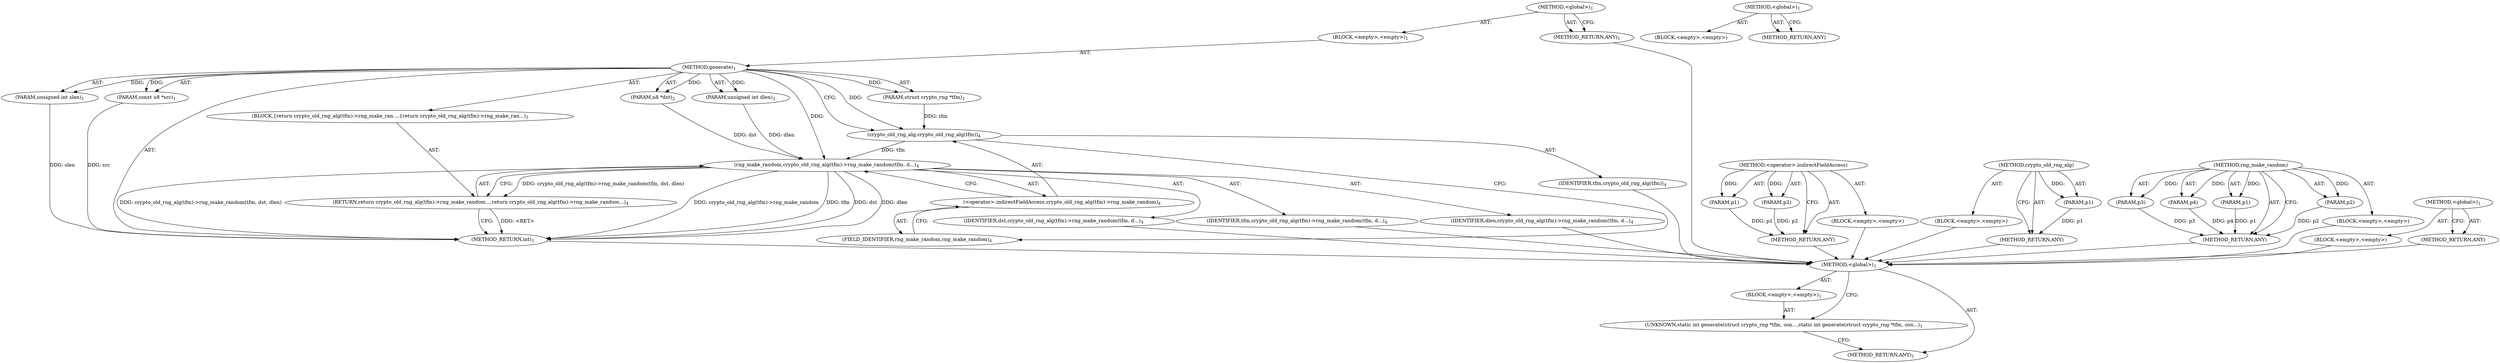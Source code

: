 digraph "&lt;global&gt;" {
vulnerable_6 [label=<(METHOD,&lt;global&gt;)<SUB>1</SUB>>];
vulnerable_7 [label=<(BLOCK,&lt;empty&gt;,&lt;empty&gt;)<SUB>1</SUB>>];
vulnerable_8 [label=<(METHOD,generate)<SUB>1</SUB>>];
vulnerable_9 [label=<(PARAM,struct crypto_rng *tfm)<SUB>1</SUB>>];
vulnerable_10 [label=<(PARAM,const u8 *src)<SUB>1</SUB>>];
vulnerable_11 [label=<(PARAM,unsigned int slen)<SUB>1</SUB>>];
vulnerable_12 [label=<(PARAM,u8 *dst)<SUB>2</SUB>>];
vulnerable_13 [label=<(PARAM,unsigned int dlen)<SUB>2</SUB>>];
vulnerable_14 [label=<(BLOCK,{
	return crypto_old_rng_alg(tfm)-&gt;rng_make_ran...,{
	return crypto_old_rng_alg(tfm)-&gt;rng_make_ran...)<SUB>3</SUB>>];
vulnerable_15 [label=<(RETURN,return crypto_old_rng_alg(tfm)-&gt;rng_make_random...,return crypto_old_rng_alg(tfm)-&gt;rng_make_random...)<SUB>4</SUB>>];
vulnerable_16 [label=<(rng_make_random,crypto_old_rng_alg(tfm)-&gt;rng_make_random(tfm, d...)<SUB>4</SUB>>];
vulnerable_17 [label=<(&lt;operator&gt;.indirectFieldAccess,crypto_old_rng_alg(tfm)-&gt;rng_make_random)<SUB>4</SUB>>];
vulnerable_18 [label=<(crypto_old_rng_alg,crypto_old_rng_alg(tfm))<SUB>4</SUB>>];
vulnerable_19 [label=<(IDENTIFIER,tfm,crypto_old_rng_alg(tfm))<SUB>4</SUB>>];
vulnerable_20 [label=<(FIELD_IDENTIFIER,rng_make_random,rng_make_random)<SUB>4</SUB>>];
vulnerable_21 [label=<(IDENTIFIER,tfm,crypto_old_rng_alg(tfm)-&gt;rng_make_random(tfm, d...)<SUB>4</SUB>>];
vulnerable_22 [label=<(IDENTIFIER,dst,crypto_old_rng_alg(tfm)-&gt;rng_make_random(tfm, d...)<SUB>4</SUB>>];
vulnerable_23 [label=<(IDENTIFIER,dlen,crypto_old_rng_alg(tfm)-&gt;rng_make_random(tfm, d...)<SUB>4</SUB>>];
vulnerable_24 [label=<(METHOD_RETURN,int)<SUB>1</SUB>>];
vulnerable_26 [label=<(METHOD_RETURN,ANY)<SUB>1</SUB>>];
vulnerable_54 [label=<(METHOD,&lt;operator&gt;.indirectFieldAccess)>];
vulnerable_55 [label=<(PARAM,p1)>];
vulnerable_56 [label=<(PARAM,p2)>];
vulnerable_57 [label=<(BLOCK,&lt;empty&gt;,&lt;empty&gt;)>];
vulnerable_58 [label=<(METHOD_RETURN,ANY)>];
vulnerable_59 [label=<(METHOD,crypto_old_rng_alg)>];
vulnerable_60 [label=<(PARAM,p1)>];
vulnerable_61 [label=<(BLOCK,&lt;empty&gt;,&lt;empty&gt;)>];
vulnerable_62 [label=<(METHOD_RETURN,ANY)>];
vulnerable_47 [label=<(METHOD,rng_make_random)>];
vulnerable_48 [label=<(PARAM,p1)>];
vulnerable_49 [label=<(PARAM,p2)>];
vulnerable_50 [label=<(PARAM,p3)>];
vulnerable_51 [label=<(PARAM,p4)>];
vulnerable_52 [label=<(BLOCK,&lt;empty&gt;,&lt;empty&gt;)>];
vulnerable_53 [label=<(METHOD_RETURN,ANY)>];
vulnerable_41 [label=<(METHOD,&lt;global&gt;)<SUB>1</SUB>>];
vulnerable_42 [label=<(BLOCK,&lt;empty&gt;,&lt;empty&gt;)>];
vulnerable_43 [label=<(METHOD_RETURN,ANY)>];
fixed_6 [label=<(METHOD,&lt;global&gt;)<SUB>1</SUB>>];
fixed_7 [label=<(BLOCK,&lt;empty&gt;,&lt;empty&gt;)<SUB>1</SUB>>];
fixed_8 [label=<(UNKNOWN,static int generate(struct crypto_rng *tfm, con...,static int generate(struct crypto_rng *tfm, con...)<SUB>1</SUB>>];
fixed_9 [label=<(METHOD_RETURN,ANY)<SUB>1</SUB>>];
fixed_14 [label=<(METHOD,&lt;global&gt;)<SUB>1</SUB>>];
fixed_15 [label=<(BLOCK,&lt;empty&gt;,&lt;empty&gt;)>];
fixed_16 [label=<(METHOD_RETURN,ANY)>];
vulnerable_6 -> vulnerable_7  [key=0, label="AST: "];
vulnerable_6 -> vulnerable_26  [key=0, label="AST: "];
vulnerable_6 -> vulnerable_26  [key=1, label="CFG: "];
vulnerable_7 -> vulnerable_8  [key=0, label="AST: "];
vulnerable_8 -> vulnerable_9  [key=0, label="AST: "];
vulnerable_8 -> vulnerable_9  [key=1, label="DDG: "];
vulnerable_8 -> vulnerable_10  [key=0, label="AST: "];
vulnerable_8 -> vulnerable_10  [key=1, label="DDG: "];
vulnerable_8 -> vulnerable_11  [key=0, label="AST: "];
vulnerable_8 -> vulnerable_11  [key=1, label="DDG: "];
vulnerable_8 -> vulnerable_12  [key=0, label="AST: "];
vulnerable_8 -> vulnerable_12  [key=1, label="DDG: "];
vulnerable_8 -> vulnerable_13  [key=0, label="AST: "];
vulnerable_8 -> vulnerable_13  [key=1, label="DDG: "];
vulnerable_8 -> vulnerable_14  [key=0, label="AST: "];
vulnerable_8 -> vulnerable_24  [key=0, label="AST: "];
vulnerable_8 -> vulnerable_18  [key=0, label="CFG: "];
vulnerable_8 -> vulnerable_18  [key=1, label="DDG: "];
vulnerable_8 -> vulnerable_16  [key=0, label="DDG: "];
vulnerable_9 -> vulnerable_18  [key=0, label="DDG: tfm"];
vulnerable_10 -> vulnerable_24  [key=0, label="DDG: src"];
vulnerable_11 -> vulnerable_24  [key=0, label="DDG: slen"];
vulnerable_12 -> vulnerable_16  [key=0, label="DDG: dst"];
vulnerable_13 -> vulnerable_16  [key=0, label="DDG: dlen"];
vulnerable_14 -> vulnerable_15  [key=0, label="AST: "];
vulnerable_15 -> vulnerable_16  [key=0, label="AST: "];
vulnerable_15 -> vulnerable_24  [key=0, label="CFG: "];
vulnerable_15 -> vulnerable_24  [key=1, label="DDG: &lt;RET&gt;"];
vulnerable_16 -> vulnerable_17  [key=0, label="AST: "];
vulnerable_16 -> vulnerable_21  [key=0, label="AST: "];
vulnerable_16 -> vulnerable_22  [key=0, label="AST: "];
vulnerable_16 -> vulnerable_23  [key=0, label="AST: "];
vulnerable_16 -> vulnerable_15  [key=0, label="CFG: "];
vulnerable_16 -> vulnerable_15  [key=1, label="DDG: crypto_old_rng_alg(tfm)-&gt;rng_make_random(tfm, dst, dlen)"];
vulnerable_16 -> vulnerable_24  [key=0, label="DDG: crypto_old_rng_alg(tfm)-&gt;rng_make_random"];
vulnerable_16 -> vulnerable_24  [key=1, label="DDG: tfm"];
vulnerable_16 -> vulnerable_24  [key=2, label="DDG: dst"];
vulnerable_16 -> vulnerable_24  [key=3, label="DDG: dlen"];
vulnerable_16 -> vulnerable_24  [key=4, label="DDG: crypto_old_rng_alg(tfm)-&gt;rng_make_random(tfm, dst, dlen)"];
vulnerable_17 -> vulnerable_18  [key=0, label="AST: "];
vulnerable_17 -> vulnerable_20  [key=0, label="AST: "];
vulnerable_17 -> vulnerable_16  [key=0, label="CFG: "];
vulnerable_18 -> vulnerable_19  [key=0, label="AST: "];
vulnerable_18 -> vulnerable_20  [key=0, label="CFG: "];
vulnerable_18 -> vulnerable_16  [key=0, label="DDG: tfm"];
vulnerable_19 -> fixed_6  [key=0];
vulnerable_20 -> vulnerable_17  [key=0, label="CFG: "];
vulnerable_21 -> fixed_6  [key=0];
vulnerable_22 -> fixed_6  [key=0];
vulnerable_23 -> fixed_6  [key=0];
vulnerable_24 -> fixed_6  [key=0];
vulnerable_26 -> fixed_6  [key=0];
vulnerable_54 -> vulnerable_55  [key=0, label="AST: "];
vulnerable_54 -> vulnerable_55  [key=1, label="DDG: "];
vulnerable_54 -> vulnerable_57  [key=0, label="AST: "];
vulnerable_54 -> vulnerable_56  [key=0, label="AST: "];
vulnerable_54 -> vulnerable_56  [key=1, label="DDG: "];
vulnerable_54 -> vulnerable_58  [key=0, label="AST: "];
vulnerable_54 -> vulnerable_58  [key=1, label="CFG: "];
vulnerable_55 -> vulnerable_58  [key=0, label="DDG: p1"];
vulnerable_56 -> vulnerable_58  [key=0, label="DDG: p2"];
vulnerable_57 -> fixed_6  [key=0];
vulnerable_58 -> fixed_6  [key=0];
vulnerable_59 -> vulnerable_60  [key=0, label="AST: "];
vulnerable_59 -> vulnerable_60  [key=1, label="DDG: "];
vulnerable_59 -> vulnerable_61  [key=0, label="AST: "];
vulnerable_59 -> vulnerable_62  [key=0, label="AST: "];
vulnerable_59 -> vulnerable_62  [key=1, label="CFG: "];
vulnerable_60 -> vulnerable_62  [key=0, label="DDG: p1"];
vulnerable_61 -> fixed_6  [key=0];
vulnerable_62 -> fixed_6  [key=0];
vulnerable_47 -> vulnerable_48  [key=0, label="AST: "];
vulnerable_47 -> vulnerable_48  [key=1, label="DDG: "];
vulnerable_47 -> vulnerable_52  [key=0, label="AST: "];
vulnerable_47 -> vulnerable_49  [key=0, label="AST: "];
vulnerable_47 -> vulnerable_49  [key=1, label="DDG: "];
vulnerable_47 -> vulnerable_53  [key=0, label="AST: "];
vulnerable_47 -> vulnerable_53  [key=1, label="CFG: "];
vulnerable_47 -> vulnerable_50  [key=0, label="AST: "];
vulnerable_47 -> vulnerable_50  [key=1, label="DDG: "];
vulnerable_47 -> vulnerable_51  [key=0, label="AST: "];
vulnerable_47 -> vulnerable_51  [key=1, label="DDG: "];
vulnerable_48 -> vulnerable_53  [key=0, label="DDG: p1"];
vulnerable_49 -> vulnerable_53  [key=0, label="DDG: p2"];
vulnerable_50 -> vulnerable_53  [key=0, label="DDG: p3"];
vulnerable_51 -> vulnerable_53  [key=0, label="DDG: p4"];
vulnerable_52 -> fixed_6  [key=0];
vulnerable_53 -> fixed_6  [key=0];
vulnerable_41 -> vulnerable_42  [key=0, label="AST: "];
vulnerable_41 -> vulnerable_43  [key=0, label="AST: "];
vulnerable_41 -> vulnerable_43  [key=1, label="CFG: "];
vulnerable_42 -> fixed_6  [key=0];
vulnerable_43 -> fixed_6  [key=0];
fixed_6 -> fixed_7  [key=0, label="AST: "];
fixed_6 -> fixed_9  [key=0, label="AST: "];
fixed_6 -> fixed_8  [key=0, label="CFG: "];
fixed_7 -> fixed_8  [key=0, label="AST: "];
fixed_8 -> fixed_9  [key=0, label="CFG: "];
fixed_14 -> fixed_15  [key=0, label="AST: "];
fixed_14 -> fixed_16  [key=0, label="AST: "];
fixed_14 -> fixed_16  [key=1, label="CFG: "];
}
